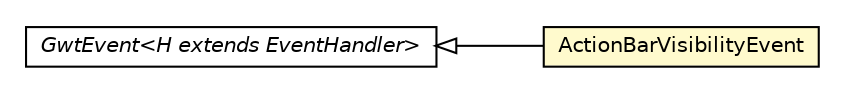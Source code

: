 #!/usr/local/bin/dot
#
# Class diagram 
# Generated by UMLGraph version R5_6-24-gf6e263 (http://www.umlgraph.org/)
#

digraph G {
	edge [fontname="Helvetica",fontsize=10,labelfontname="Helvetica",labelfontsize=10];
	node [fontname="Helvetica",fontsize=10,shape=plaintext];
	nodesep=0.25;
	ranksep=0.5;
	rankdir=LR;
	// com.gwtplatform.carstore.client.application.event.ActionBarVisibilityEvent
	c70553 [label=<<table title="com.gwtplatform.carstore.client.application.event.ActionBarVisibilityEvent" border="0" cellborder="1" cellspacing="0" cellpadding="2" port="p" bgcolor="lemonChiffon" href="./ActionBarVisibilityEvent.html">
		<tr><td><table border="0" cellspacing="0" cellpadding="1">
<tr><td align="center" balign="center"> ActionBarVisibilityEvent </td></tr>
		</table></td></tr>
		</table>>, URL="./ActionBarVisibilityEvent.html", fontname="Helvetica", fontcolor="black", fontsize=10.0];
	//com.gwtplatform.carstore.client.application.event.ActionBarVisibilityEvent extends com.google.gwt.event.shared.GwtEvent<com.gwtplatform.carstore.client.application.event.ActionBarVisibilityEvent.ActionBarVisibilityHandler>
	c70737:p -> c70553:p [dir=back,arrowtail=empty];
	// com.google.gwt.event.shared.GwtEvent<H extends com.google.gwt.event.shared.EventHandler>
	c70737 [label=<<table title="com.google.gwt.event.shared.GwtEvent" border="0" cellborder="1" cellspacing="0" cellpadding="2" port="p" href="http://google-web-toolkit.googlecode.com/svn/javadoc/latest/com/google/gwt/event/shared/GwtEvent.html">
		<tr><td><table border="0" cellspacing="0" cellpadding="1">
<tr><td align="center" balign="center"><font face="Helvetica-Oblique"> GwtEvent&lt;H extends EventHandler&gt; </font></td></tr>
		</table></td></tr>
		</table>>, URL="http://google-web-toolkit.googlecode.com/svn/javadoc/latest/com/google/gwt/event/shared/GwtEvent.html", fontname="Helvetica", fontcolor="black", fontsize=10.0];
}

